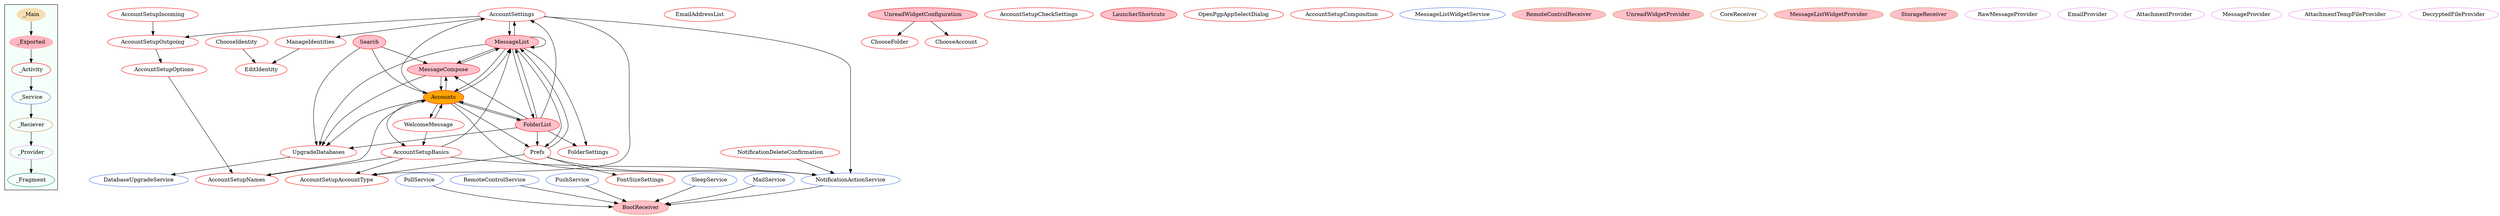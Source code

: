 digraph G {
subgraph cluster_legend{ 
bgcolor=mintcream;
_Activity[color = red];
_Service[color = royalblue];
_Provider[color = violet];
_Reciever[color = peru];
_Fragment[color = teal];
_Main[style=filled, fillcolor=wheat, color = mintcream];
_Exported[style=filled, fillcolor=lightpink, color = mintcream];
_Main -> _Exported -> _Activity -> _Service -> _Reciever -> _Provider -> _Fragment; 
}
ChooseIdentity[color = red];
EmailAddressList[color = red];
AccountSetupIncoming[color = red];
ChooseFolder[color = red];
MessageList[style=filled, fillcolor=pink, color = red];
AccountSettings[color = red];
AccountSetupCheckSettings[color = red];
LauncherShortcuts[style=filled, fillcolor=pink, color = red];
WelcomeMessage[color = red];
FolderSettings[color = red];
MessageCompose[style=filled, fillcolor=pink, color = red];
Accounts[style=filled, fillcolor=orange, color = red];
OpenPgpAppSelectDialog[color = red];
FolderList[style=filled, fillcolor=pink, color = red];
EditIdentity[color = red];
AccountSetupComposition[color = red];
AccountSetupAccountType[color = red];
ChooseAccount[color = red];
ManageIdentities[color = red];
Prefs[color = red];
AccountSetupOptions[color = red];
FontSizeSettings[color = red];
UpgradeDatabases[color = red];
AccountSetupOutgoing[color = red];
NotificationDeleteConfirmation[color = red];
AccountSetupNames[color = red];
AccountSetupBasics[color = red];
Search[style=filled, fillcolor=pink, color = red];
UnreadWidgetConfiguration[style=filled, fillcolor=pink, color = red];
NotificationActionService[color = royalblue];
DatabaseUpgradeService[color = royalblue];
PollService[color = royalblue];
RemoteControlService[color = royalblue];
SleepService[color = royalblue];
MessageListWidgetService[color = royalblue];
MailService[color = royalblue];
PushService[color = royalblue];
RemoteControlReceiver[style=filled, fillcolor=pink, color = peru];
UnreadWidgetProvider[style=filled, fillcolor=pink, color = peru];
BootReceiver[style=filled, fillcolor=pink, color = peru];
CoreReceiver[color = peru];
MessageListWidgetProvider[style=filled, fillcolor=pink, color = peru];
StorageReceiver[style=filled, fillcolor=pink, color = peru];
RawMessageProvider[color = violet];
EmailProvider[color = violet];
AttachmentProvider[color = violet];
MessageProvider[color = violet];
AttachmentTempFileProvider[color = violet];
DecryptedFileProvider[color = violet];
ChooseIdentity->EditIdentity;
AccountSetupIncoming->AccountSetupOutgoing;
NotificationActionService->BootReceiver;
ManageIdentities->EditIdentity;
Prefs->NotificationActionService;
Prefs->AccountSetupAccountType;
Prefs->FontSizeSettings;
Prefs->MessageList;
PollService->BootReceiver;
RemoteControlService->BootReceiver;
AccountSetupOptions->AccountSetupNames;
SleepService->BootReceiver;
UpgradeDatabases->DatabaseUpgradeService;
MessageList->MessageList;
MessageList->Accounts;
MessageList->FolderList;
MessageList->Prefs;
MessageList->UpgradeDatabases;
MessageList->MessageCompose;
MessageList->FolderSettings;
MessageList->AccountSettings;
AccountSettings->MessageList;
AccountSettings->AccountSetupAccountType;
AccountSettings->ManageIdentities;
AccountSettings->AccountSetupOutgoing;
AccountSettings->NotificationActionService;
AccountSetupOutgoing->AccountSetupOptions;
PushService->BootReceiver;
WelcomeMessage->Accounts;
WelcomeMessage->AccountSetupBasics;
NotificationDeleteConfirmation->NotificationActionService;
AccountSetupNames->Accounts;
MessageCompose->MessageList;
MessageCompose->Accounts;
MessageCompose->UpgradeDatabases;
AccountSetupBasics->MessageList;
AccountSetupBasics->AccountSetupAccountType;
AccountSetupBasics->AccountSetupNames;
AccountSetupBasics->NotificationActionService;
Search->MessageCompose;
Search->UpgradeDatabases;
Search->Accounts;
Accounts->MessageList;
Accounts->MessageCompose;
Accounts->NotificationActionService;
Accounts->FolderList;
Accounts->UpgradeDatabases;
Accounts->Prefs;
Accounts->WelcomeMessage;
Accounts->AccountSetupBasics;
Accounts->AccountSettings;
FolderList->UpgradeDatabases;
FolderList->FolderSettings;
FolderList->MessageList;
FolderList->Prefs;
FolderList->Accounts;
FolderList->MessageCompose;
FolderList->AccountSettings;
UnreadWidgetConfiguration->ChooseFolder;
UnreadWidgetConfiguration->ChooseAccount;
MailService->BootReceiver;
}
